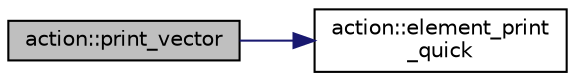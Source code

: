 digraph "action::print_vector"
{
  edge [fontname="Helvetica",fontsize="10",labelfontname="Helvetica",labelfontsize="10"];
  node [fontname="Helvetica",fontsize="10",shape=record];
  rankdir="LR";
  Node34118 [label="action::print_vector",height=0.2,width=0.4,color="black", fillcolor="grey75", style="filled", fontcolor="black"];
  Node34118 -> Node34119 [color="midnightblue",fontsize="10",style="solid",fontname="Helvetica"];
  Node34119 [label="action::element_print\l_quick",height=0.2,width=0.4,color="black", fillcolor="white", style="filled",URL="$d2/d86/classaction.html#a4844680cf6750396f76494a28655265b"];
}
